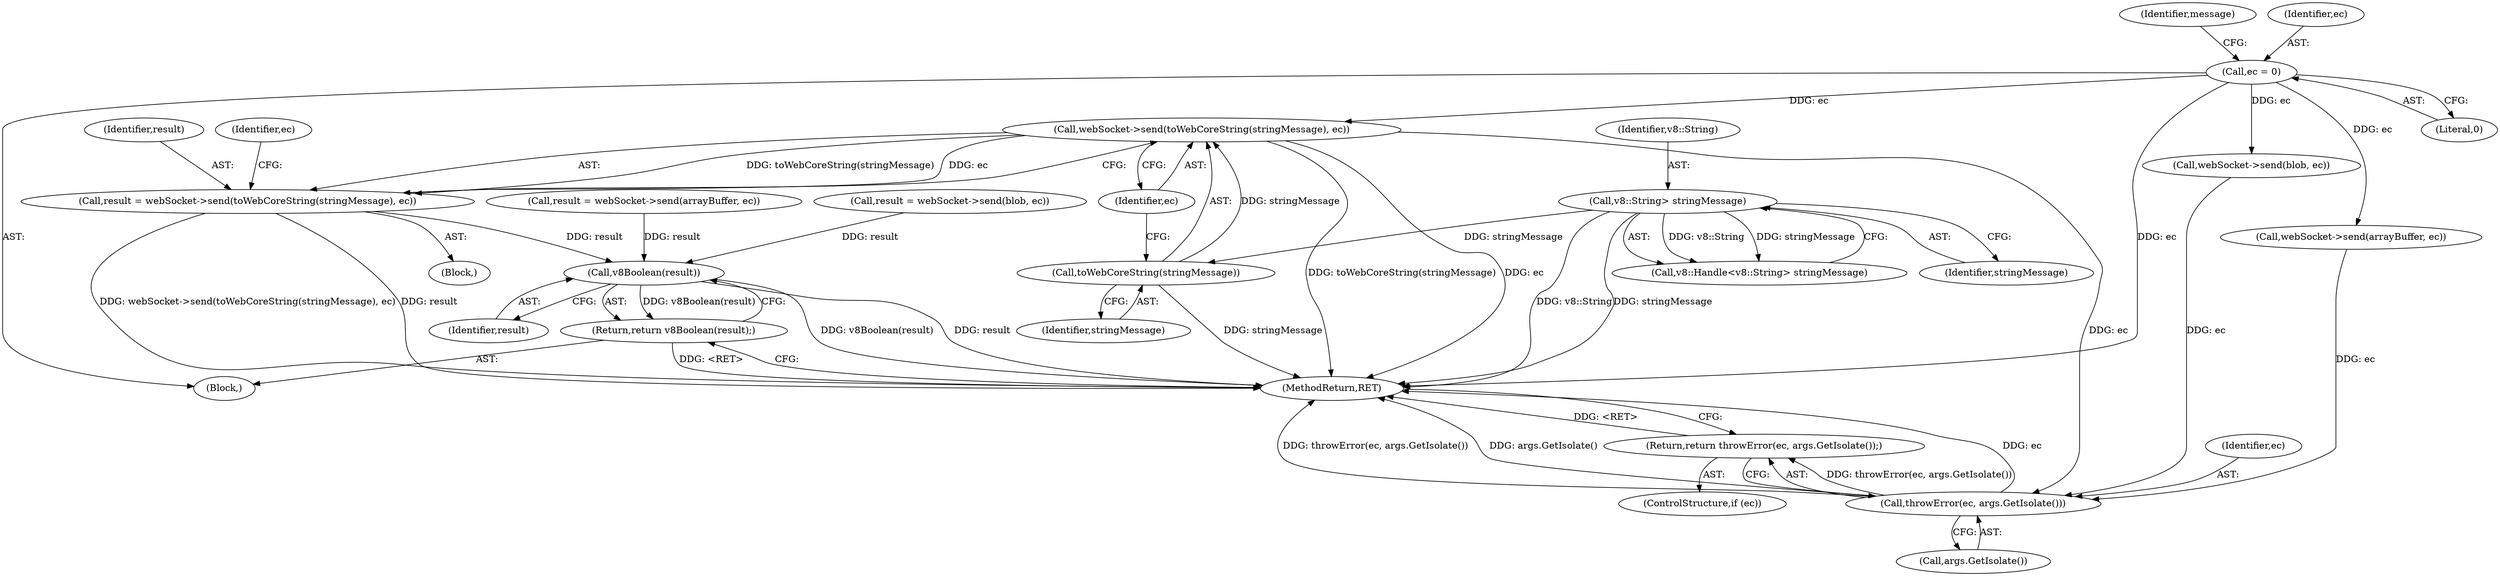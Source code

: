 digraph "0_Chrome_e9372a1bfd3588a80fcf49aa07321f0971dd6091_68@API" {
"1000171" [label="(Call,webSocket->send(toWebCoreString(stringMessage), ec))"];
"1000172" [label="(Call,toWebCoreString(stringMessage))"];
"1000159" [label="(Call,v8::String> stringMessage)"];
"1000126" [label="(Call,ec = 0)"];
"1000169" [label="(Call,result = webSocket->send(toWebCoreString(stringMessage), ec))"];
"1000182" [label="(Call,v8Boolean(result))"];
"1000181" [label="(Return,return v8Boolean(result);)"];
"1000178" [label="(Call,throwError(ec, args.GetIsolate()))"];
"1000177" [label="(Return,return throwError(ec, args.GetIsolate());)"];
"1000183" [label="(Identifier,result)"];
"1000170" [label="(Identifier,result)"];
"1000175" [label="(ControlStructure,if (ec))"];
"1000161" [label="(Identifier,stringMessage)"];
"1000169" [label="(Call,result = webSocket->send(toWebCoreString(stringMessage), ec))"];
"1000160" [label="(Identifier,v8::String)"];
"1000172" [label="(Call,toWebCoreString(stringMessage))"];
"1000159" [label="(Call,v8::String> stringMessage)"];
"1000132" [label="(Identifier,message)"];
"1000157" [label="(Call,v8::Handle<v8::String> stringMessage)"];
"1000180" [label="(Call,args.GetIsolate())"];
"1000171" [label="(Call,webSocket->send(toWebCoreString(stringMessage), ec))"];
"1000173" [label="(Identifier,stringMessage)"];
"1000102" [label="(Block,)"];
"1000126" [label="(Call,ec = 0)"];
"1000174" [label="(Identifier,ec)"];
"1000176" [label="(Identifier,ec)"];
"1000150" [label="(Call,webSocket->send(blob, ec))"];
"1000181" [label="(Return,return v8Boolean(result);)"];
"1000128" [label="(Literal,0)"];
"1000136" [label="(Call,result = webSocket->send(arrayBuffer, ec))"];
"1000184" [label="(MethodReturn,RET)"];
"1000178" [label="(Call,throwError(ec, args.GetIsolate()))"];
"1000177" [label="(Return,return throwError(ec, args.GetIsolate());)"];
"1000138" [label="(Call,webSocket->send(arrayBuffer, ec))"];
"1000127" [label="(Identifier,ec)"];
"1000182" [label="(Call,v8Boolean(result))"];
"1000179" [label="(Identifier,ec)"];
"1000148" [label="(Call,result = webSocket->send(blob, ec))"];
"1000154" [label="(Block,)"];
"1000171" -> "1000169"  [label="AST: "];
"1000171" -> "1000174"  [label="CFG: "];
"1000172" -> "1000171"  [label="AST: "];
"1000174" -> "1000171"  [label="AST: "];
"1000169" -> "1000171"  [label="CFG: "];
"1000171" -> "1000184"  [label="DDG: toWebCoreString(stringMessage)"];
"1000171" -> "1000184"  [label="DDG: ec"];
"1000171" -> "1000169"  [label="DDG: toWebCoreString(stringMessage)"];
"1000171" -> "1000169"  [label="DDG: ec"];
"1000172" -> "1000171"  [label="DDG: stringMessage"];
"1000126" -> "1000171"  [label="DDG: ec"];
"1000171" -> "1000178"  [label="DDG: ec"];
"1000172" -> "1000173"  [label="CFG: "];
"1000173" -> "1000172"  [label="AST: "];
"1000174" -> "1000172"  [label="CFG: "];
"1000172" -> "1000184"  [label="DDG: stringMessage"];
"1000159" -> "1000172"  [label="DDG: stringMessage"];
"1000159" -> "1000157"  [label="AST: "];
"1000159" -> "1000161"  [label="CFG: "];
"1000160" -> "1000159"  [label="AST: "];
"1000161" -> "1000159"  [label="AST: "];
"1000157" -> "1000159"  [label="CFG: "];
"1000159" -> "1000184"  [label="DDG: v8::String"];
"1000159" -> "1000184"  [label="DDG: stringMessage"];
"1000159" -> "1000157"  [label="DDG: v8::String"];
"1000159" -> "1000157"  [label="DDG: stringMessage"];
"1000126" -> "1000102"  [label="AST: "];
"1000126" -> "1000128"  [label="CFG: "];
"1000127" -> "1000126"  [label="AST: "];
"1000128" -> "1000126"  [label="AST: "];
"1000132" -> "1000126"  [label="CFG: "];
"1000126" -> "1000184"  [label="DDG: ec"];
"1000126" -> "1000138"  [label="DDG: ec"];
"1000126" -> "1000150"  [label="DDG: ec"];
"1000169" -> "1000154"  [label="AST: "];
"1000170" -> "1000169"  [label="AST: "];
"1000176" -> "1000169"  [label="CFG: "];
"1000169" -> "1000184"  [label="DDG: webSocket->send(toWebCoreString(stringMessage), ec)"];
"1000169" -> "1000184"  [label="DDG: result"];
"1000169" -> "1000182"  [label="DDG: result"];
"1000182" -> "1000181"  [label="AST: "];
"1000182" -> "1000183"  [label="CFG: "];
"1000183" -> "1000182"  [label="AST: "];
"1000181" -> "1000182"  [label="CFG: "];
"1000182" -> "1000184"  [label="DDG: v8Boolean(result)"];
"1000182" -> "1000184"  [label="DDG: result"];
"1000182" -> "1000181"  [label="DDG: v8Boolean(result)"];
"1000148" -> "1000182"  [label="DDG: result"];
"1000136" -> "1000182"  [label="DDG: result"];
"1000181" -> "1000102"  [label="AST: "];
"1000184" -> "1000181"  [label="CFG: "];
"1000181" -> "1000184"  [label="DDG: <RET>"];
"1000178" -> "1000177"  [label="AST: "];
"1000178" -> "1000180"  [label="CFG: "];
"1000179" -> "1000178"  [label="AST: "];
"1000180" -> "1000178"  [label="AST: "];
"1000177" -> "1000178"  [label="CFG: "];
"1000178" -> "1000184"  [label="DDG: ec"];
"1000178" -> "1000184"  [label="DDG: throwError(ec, args.GetIsolate())"];
"1000178" -> "1000184"  [label="DDG: args.GetIsolate()"];
"1000178" -> "1000177"  [label="DDG: throwError(ec, args.GetIsolate())"];
"1000138" -> "1000178"  [label="DDG: ec"];
"1000150" -> "1000178"  [label="DDG: ec"];
"1000177" -> "1000175"  [label="AST: "];
"1000184" -> "1000177"  [label="CFG: "];
"1000177" -> "1000184"  [label="DDG: <RET>"];
}
